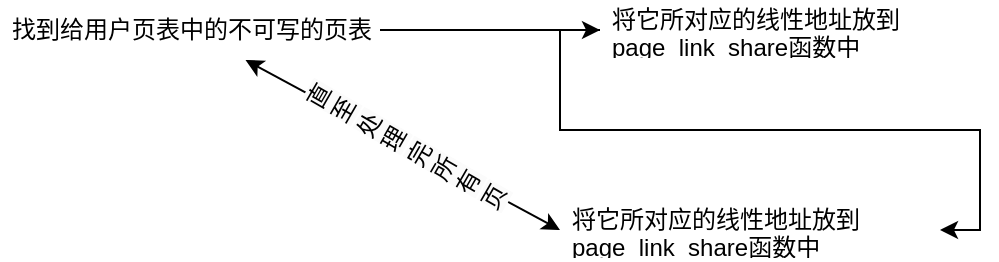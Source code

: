 <mxfile version="24.7.6">
  <diagram name="第 1 页" id="OqjmnoflcJ4hPiNoqBpy">
    <mxGraphModel dx="545" dy="1512" grid="1" gridSize="10" guides="1" tooltips="1" connect="1" arrows="1" fold="1" page="1" pageScale="1" pageWidth="827" pageHeight="1169" math="0" shadow="0">
      <root>
        <mxCell id="0" />
        <mxCell id="1" parent="0" />
        <mxCell id="AOGR9R5tmrVUl7C9qbWo-6" value="" style="edgeStyle=orthogonalEdgeStyle;rounded=0;orthogonalLoop=1;jettySize=auto;html=1;" parent="1" source="AOGR9R5tmrVUl7C9qbWo-1" target="AOGR9R5tmrVUl7C9qbWo-5" edge="1">
          <mxGeometry relative="1" as="geometry" />
        </mxCell>
        <mxCell id="AOGR9R5tmrVUl7C9qbWo-1" value="找到给用户页表中的不可写的页表" style="text;strokeColor=none;fillColor=none;align=left;verticalAlign=middle;spacingLeft=4;spacingRight=4;overflow=hidden;points=[[0,0.5],[1,0.5]];portConstraint=eastwest;rotatable=0;whiteSpace=wrap;html=1;" parent="1" vertex="1">
          <mxGeometry x="130" y="-440" width="190" height="30" as="geometry" />
        </mxCell>
        <mxCell id="AOGR9R5tmrVUl7C9qbWo-8" value="" style="edgeStyle=orthogonalEdgeStyle;rounded=0;orthogonalLoop=1;jettySize=auto;html=1;" parent="1" source="AOGR9R5tmrVUl7C9qbWo-5" target="AOGR9R5tmrVUl7C9qbWo-7" edge="1">
          <mxGeometry relative="1" as="geometry" />
        </mxCell>
        <mxCell id="AOGR9R5tmrVUl7C9qbWo-5" value="将它所对应的线性地址放到page_link_share函数中" style="text;strokeColor=none;fillColor=none;align=left;verticalAlign=middle;spacingLeft=4;spacingRight=4;overflow=hidden;points=[[0,0.5],[1,0.5]];portConstraint=eastwest;rotatable=0;whiteSpace=wrap;html=1;" parent="1" vertex="1">
          <mxGeometry x="430" y="-440" width="190" height="30" as="geometry" />
        </mxCell>
        <mxCell id="AOGR9R5tmrVUl7C9qbWo-7" value="将它所对应的线性地址放到page_link_share函数中" style="text;strokeColor=none;fillColor=none;align=left;verticalAlign=middle;spacingLeft=4;spacingRight=4;overflow=hidden;points=[[0,0.5],[1,0.5]];portConstraint=eastwest;rotatable=0;whiteSpace=wrap;html=1;" parent="1" vertex="1">
          <mxGeometry x="410" y="-340" width="190" height="30" as="geometry" />
        </mxCell>
        <mxCell id="AOGR9R5tmrVUl7C9qbWo-13" value="" style="endArrow=classic;startArrow=classic;html=1;rounded=0;exitX=0;exitY=0.5;exitDx=0;exitDy=0;" parent="1" source="AOGR9R5tmrVUl7C9qbWo-7" target="AOGR9R5tmrVUl7C9qbWo-1" edge="1">
          <mxGeometry width="50" height="50" relative="1" as="geometry">
            <mxPoint x="330" y="-370" as="sourcePoint" />
            <mxPoint x="380" y="-420" as="targetPoint" />
          </mxGeometry>
        </mxCell>
        <mxCell id="AOGR9R5tmrVUl7C9qbWo-18" value="Text" style="edgeLabel;html=1;align=center;verticalAlign=middle;resizable=0;points=[];rotation=30;" parent="AOGR9R5tmrVUl7C9qbWo-13" vertex="1" connectable="0">
          <mxGeometry x="-0.022" relative="1" as="geometry">
            <mxPoint as="offset" />
          </mxGeometry>
        </mxCell>
        <mxCell id="AOGR9R5tmrVUl7C9qbWo-19" value="&lt;span style=&quot;font-size: 12px; text-wrap: wrap; background-color: rgb(251, 251, 251);&quot;&gt;直至处理完所有页&lt;/span&gt;" style="edgeLabel;html=1;align=center;verticalAlign=middle;resizable=0;points=[];rotation=-60;" parent="AOGR9R5tmrVUl7C9qbWo-13" vertex="1" connectable="0">
          <mxGeometry x="-0.022" relative="1" as="geometry">
            <mxPoint as="offset" />
          </mxGeometry>
        </mxCell>
      </root>
    </mxGraphModel>
  </diagram>
</mxfile>

